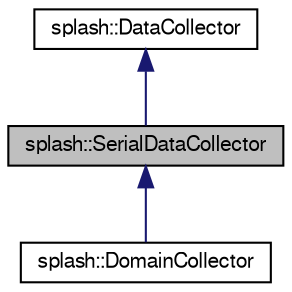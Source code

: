 digraph "splash::SerialDataCollector"
{
  edge [fontname="FreeSans",fontsize="10",labelfontname="FreeSans",labelfontsize="10"];
  node [fontname="FreeSans",fontsize="10",shape=record];
  Node1 [label="splash::SerialDataCollector",height=0.2,width=0.4,color="black", fillcolor="grey75", style="filled" fontcolor="black"];
  Node2 -> Node1 [dir="back",color="midnightblue",fontsize="10",style="solid",fontname="FreeSans"];
  Node2 [label="splash::DataCollector",height=0.2,width=0.4,color="black", fillcolor="white", style="filled",URL="$classsplash_1_1_data_collector.html"];
  Node1 -> Node3 [dir="back",color="midnightblue",fontsize="10",style="solid",fontname="FreeSans"];
  Node3 [label="splash::DomainCollector",height=0.2,width=0.4,color="black", fillcolor="white", style="filled",URL="$classsplash_1_1_domain_collector.html"];
}
